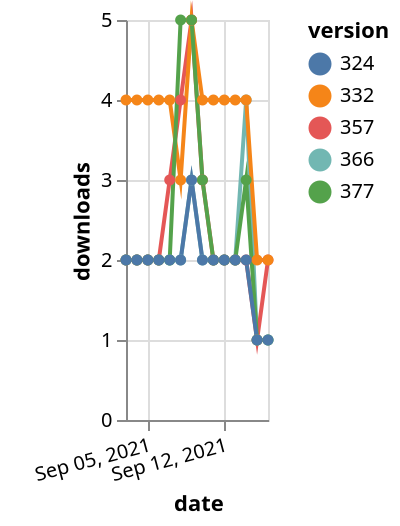 {"$schema": "https://vega.github.io/schema/vega-lite/v5.json", "description": "A simple bar chart with embedded data.", "data": {"values": [{"date": "2021-09-03", "total": 2382, "delta": 2, "version": "366"}, {"date": "2021-09-04", "total": 2384, "delta": 2, "version": "366"}, {"date": "2021-09-05", "total": 2386, "delta": 2, "version": "366"}, {"date": "2021-09-06", "total": 2388, "delta": 2, "version": "366"}, {"date": "2021-09-07", "total": 2390, "delta": 2, "version": "366"}, {"date": "2021-09-08", "total": 2392, "delta": 2, "version": "366"}, {"date": "2021-09-09", "total": 2395, "delta": 3, "version": "366"}, {"date": "2021-09-10", "total": 2397, "delta": 2, "version": "366"}, {"date": "2021-09-11", "total": 2399, "delta": 2, "version": "366"}, {"date": "2021-09-12", "total": 2401, "delta": 2, "version": "366"}, {"date": "2021-09-13", "total": 2403, "delta": 2, "version": "366"}, {"date": "2021-09-14", "total": 2407, "delta": 4, "version": "366"}, {"date": "2021-09-15", "total": 2408, "delta": 1, "version": "366"}, {"date": "2021-09-16", "total": 2409, "delta": 1, "version": "366"}, {"date": "2021-09-03", "total": 3026, "delta": 2, "version": "357"}, {"date": "2021-09-04", "total": 3028, "delta": 2, "version": "357"}, {"date": "2021-09-05", "total": 3030, "delta": 2, "version": "357"}, {"date": "2021-09-06", "total": 3032, "delta": 2, "version": "357"}, {"date": "2021-09-07", "total": 3035, "delta": 3, "version": "357"}, {"date": "2021-09-08", "total": 3039, "delta": 4, "version": "357"}, {"date": "2021-09-09", "total": 3044, "delta": 5, "version": "357"}, {"date": "2021-09-10", "total": 3047, "delta": 3, "version": "357"}, {"date": "2021-09-11", "total": 3049, "delta": 2, "version": "357"}, {"date": "2021-09-12", "total": 3051, "delta": 2, "version": "357"}, {"date": "2021-09-13", "total": 3053, "delta": 2, "version": "357"}, {"date": "2021-09-14", "total": 3055, "delta": 2, "version": "357"}, {"date": "2021-09-15", "total": 3056, "delta": 1, "version": "357"}, {"date": "2021-09-16", "total": 3058, "delta": 2, "version": "357"}, {"date": "2021-09-03", "total": 4936, "delta": 4, "version": "332"}, {"date": "2021-09-04", "total": 4940, "delta": 4, "version": "332"}, {"date": "2021-09-05", "total": 4944, "delta": 4, "version": "332"}, {"date": "2021-09-06", "total": 4948, "delta": 4, "version": "332"}, {"date": "2021-09-07", "total": 4952, "delta": 4, "version": "332"}, {"date": "2021-09-08", "total": 4955, "delta": 3, "version": "332"}, {"date": "2021-09-09", "total": 4960, "delta": 5, "version": "332"}, {"date": "2021-09-10", "total": 4964, "delta": 4, "version": "332"}, {"date": "2021-09-11", "total": 4968, "delta": 4, "version": "332"}, {"date": "2021-09-12", "total": 4972, "delta": 4, "version": "332"}, {"date": "2021-09-13", "total": 4976, "delta": 4, "version": "332"}, {"date": "2021-09-14", "total": 4980, "delta": 4, "version": "332"}, {"date": "2021-09-15", "total": 4982, "delta": 2, "version": "332"}, {"date": "2021-09-16", "total": 4984, "delta": 2, "version": "332"}, {"date": "2021-09-03", "total": 2245, "delta": 2, "version": "377"}, {"date": "2021-09-04", "total": 2247, "delta": 2, "version": "377"}, {"date": "2021-09-05", "total": 2249, "delta": 2, "version": "377"}, {"date": "2021-09-06", "total": 2251, "delta": 2, "version": "377"}, {"date": "2021-09-07", "total": 2253, "delta": 2, "version": "377"}, {"date": "2021-09-08", "total": 2258, "delta": 5, "version": "377"}, {"date": "2021-09-09", "total": 2263, "delta": 5, "version": "377"}, {"date": "2021-09-10", "total": 2266, "delta": 3, "version": "377"}, {"date": "2021-09-11", "total": 2268, "delta": 2, "version": "377"}, {"date": "2021-09-12", "total": 2270, "delta": 2, "version": "377"}, {"date": "2021-09-13", "total": 2272, "delta": 2, "version": "377"}, {"date": "2021-09-14", "total": 2275, "delta": 3, "version": "377"}, {"date": "2021-09-15", "total": 2276, "delta": 1, "version": "377"}, {"date": "2021-09-16", "total": 2277, "delta": 1, "version": "377"}, {"date": "2021-09-03", "total": 2618, "delta": 2, "version": "324"}, {"date": "2021-09-04", "total": 2620, "delta": 2, "version": "324"}, {"date": "2021-09-05", "total": 2622, "delta": 2, "version": "324"}, {"date": "2021-09-06", "total": 2624, "delta": 2, "version": "324"}, {"date": "2021-09-07", "total": 2626, "delta": 2, "version": "324"}, {"date": "2021-09-08", "total": 2628, "delta": 2, "version": "324"}, {"date": "2021-09-09", "total": 2631, "delta": 3, "version": "324"}, {"date": "2021-09-10", "total": 2633, "delta": 2, "version": "324"}, {"date": "2021-09-11", "total": 2635, "delta": 2, "version": "324"}, {"date": "2021-09-12", "total": 2637, "delta": 2, "version": "324"}, {"date": "2021-09-13", "total": 2639, "delta": 2, "version": "324"}, {"date": "2021-09-14", "total": 2641, "delta": 2, "version": "324"}, {"date": "2021-09-15", "total": 2642, "delta": 1, "version": "324"}, {"date": "2021-09-16", "total": 2643, "delta": 1, "version": "324"}]}, "width": "container", "mark": {"type": "line", "point": {"filled": true}}, "encoding": {"x": {"field": "date", "type": "temporal", "timeUnit": "yearmonthdate", "title": "date", "axis": {"labelAngle": -15}}, "y": {"field": "delta", "type": "quantitative", "title": "downloads"}, "color": {"field": "version", "type": "nominal"}, "tooltip": {"field": "delta"}}}